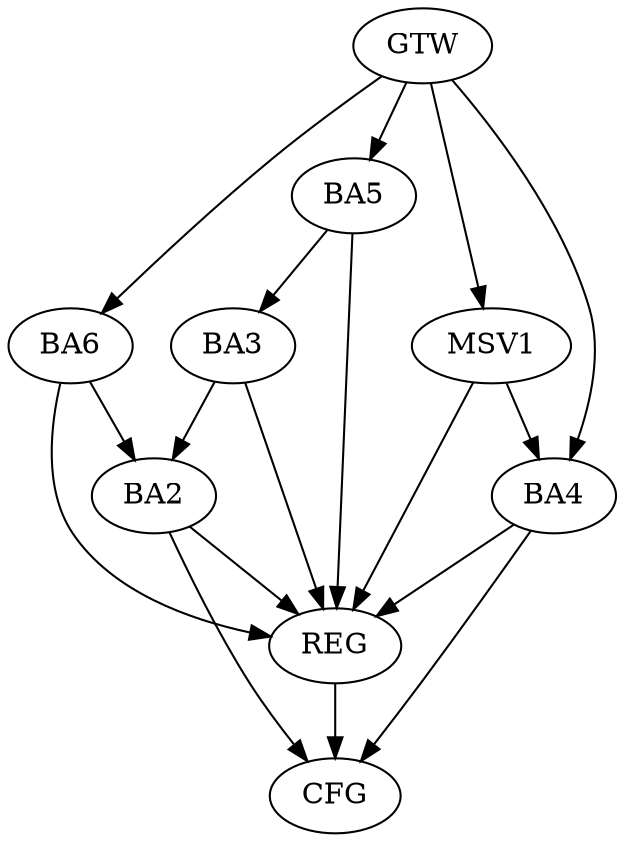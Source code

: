 strict digraph G {
  BA2 [ label="BA2" ];
  BA3 [ label="BA3" ];
  BA4 [ label="BA4" ];
  BA5 [ label="BA5" ];
  BA6 [ label="BA6" ];
  GTW [ label="GTW" ];
  REG [ label="REG" ];
  CFG [ label="CFG" ];
  MSV1 [ label="MSV1" ];
  BA3 -> BA2;
  BA5 -> BA3;
  BA6 -> BA2;
  GTW -> BA4;
  GTW -> BA5;
  GTW -> BA6;
  BA2 -> REG;
  BA3 -> REG;
  BA4 -> REG;
  BA5 -> REG;
  BA6 -> REG;
  BA2 -> CFG;
  BA4 -> CFG;
  REG -> CFG;
  MSV1 -> BA4;
  GTW -> MSV1;
  MSV1 -> REG;
}
